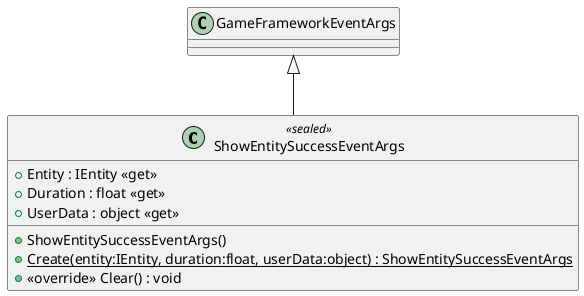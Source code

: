 @startuml
class ShowEntitySuccessEventArgs <<sealed>> {
    + ShowEntitySuccessEventArgs()
    + Entity : IEntity <<get>>
    + Duration : float <<get>>
    + UserData : object <<get>>
    + {static} Create(entity:IEntity, duration:float, userData:object) : ShowEntitySuccessEventArgs
    + <<override>> Clear() : void
}
GameFrameworkEventArgs <|-- ShowEntitySuccessEventArgs
@enduml
